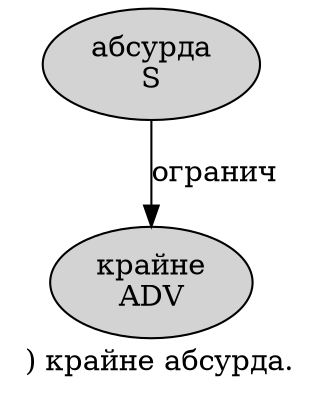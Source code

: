 digraph SENTENCE_467 {
	graph [label=") крайне абсурда."]
	node [style=filled]
		1 [label="крайне
ADV" color="" fillcolor=lightgray penwidth=1 shape=ellipse]
		2 [label="абсурда
S" color="" fillcolor=lightgray penwidth=1 shape=ellipse]
			2 -> 1 [label="огранич"]
}